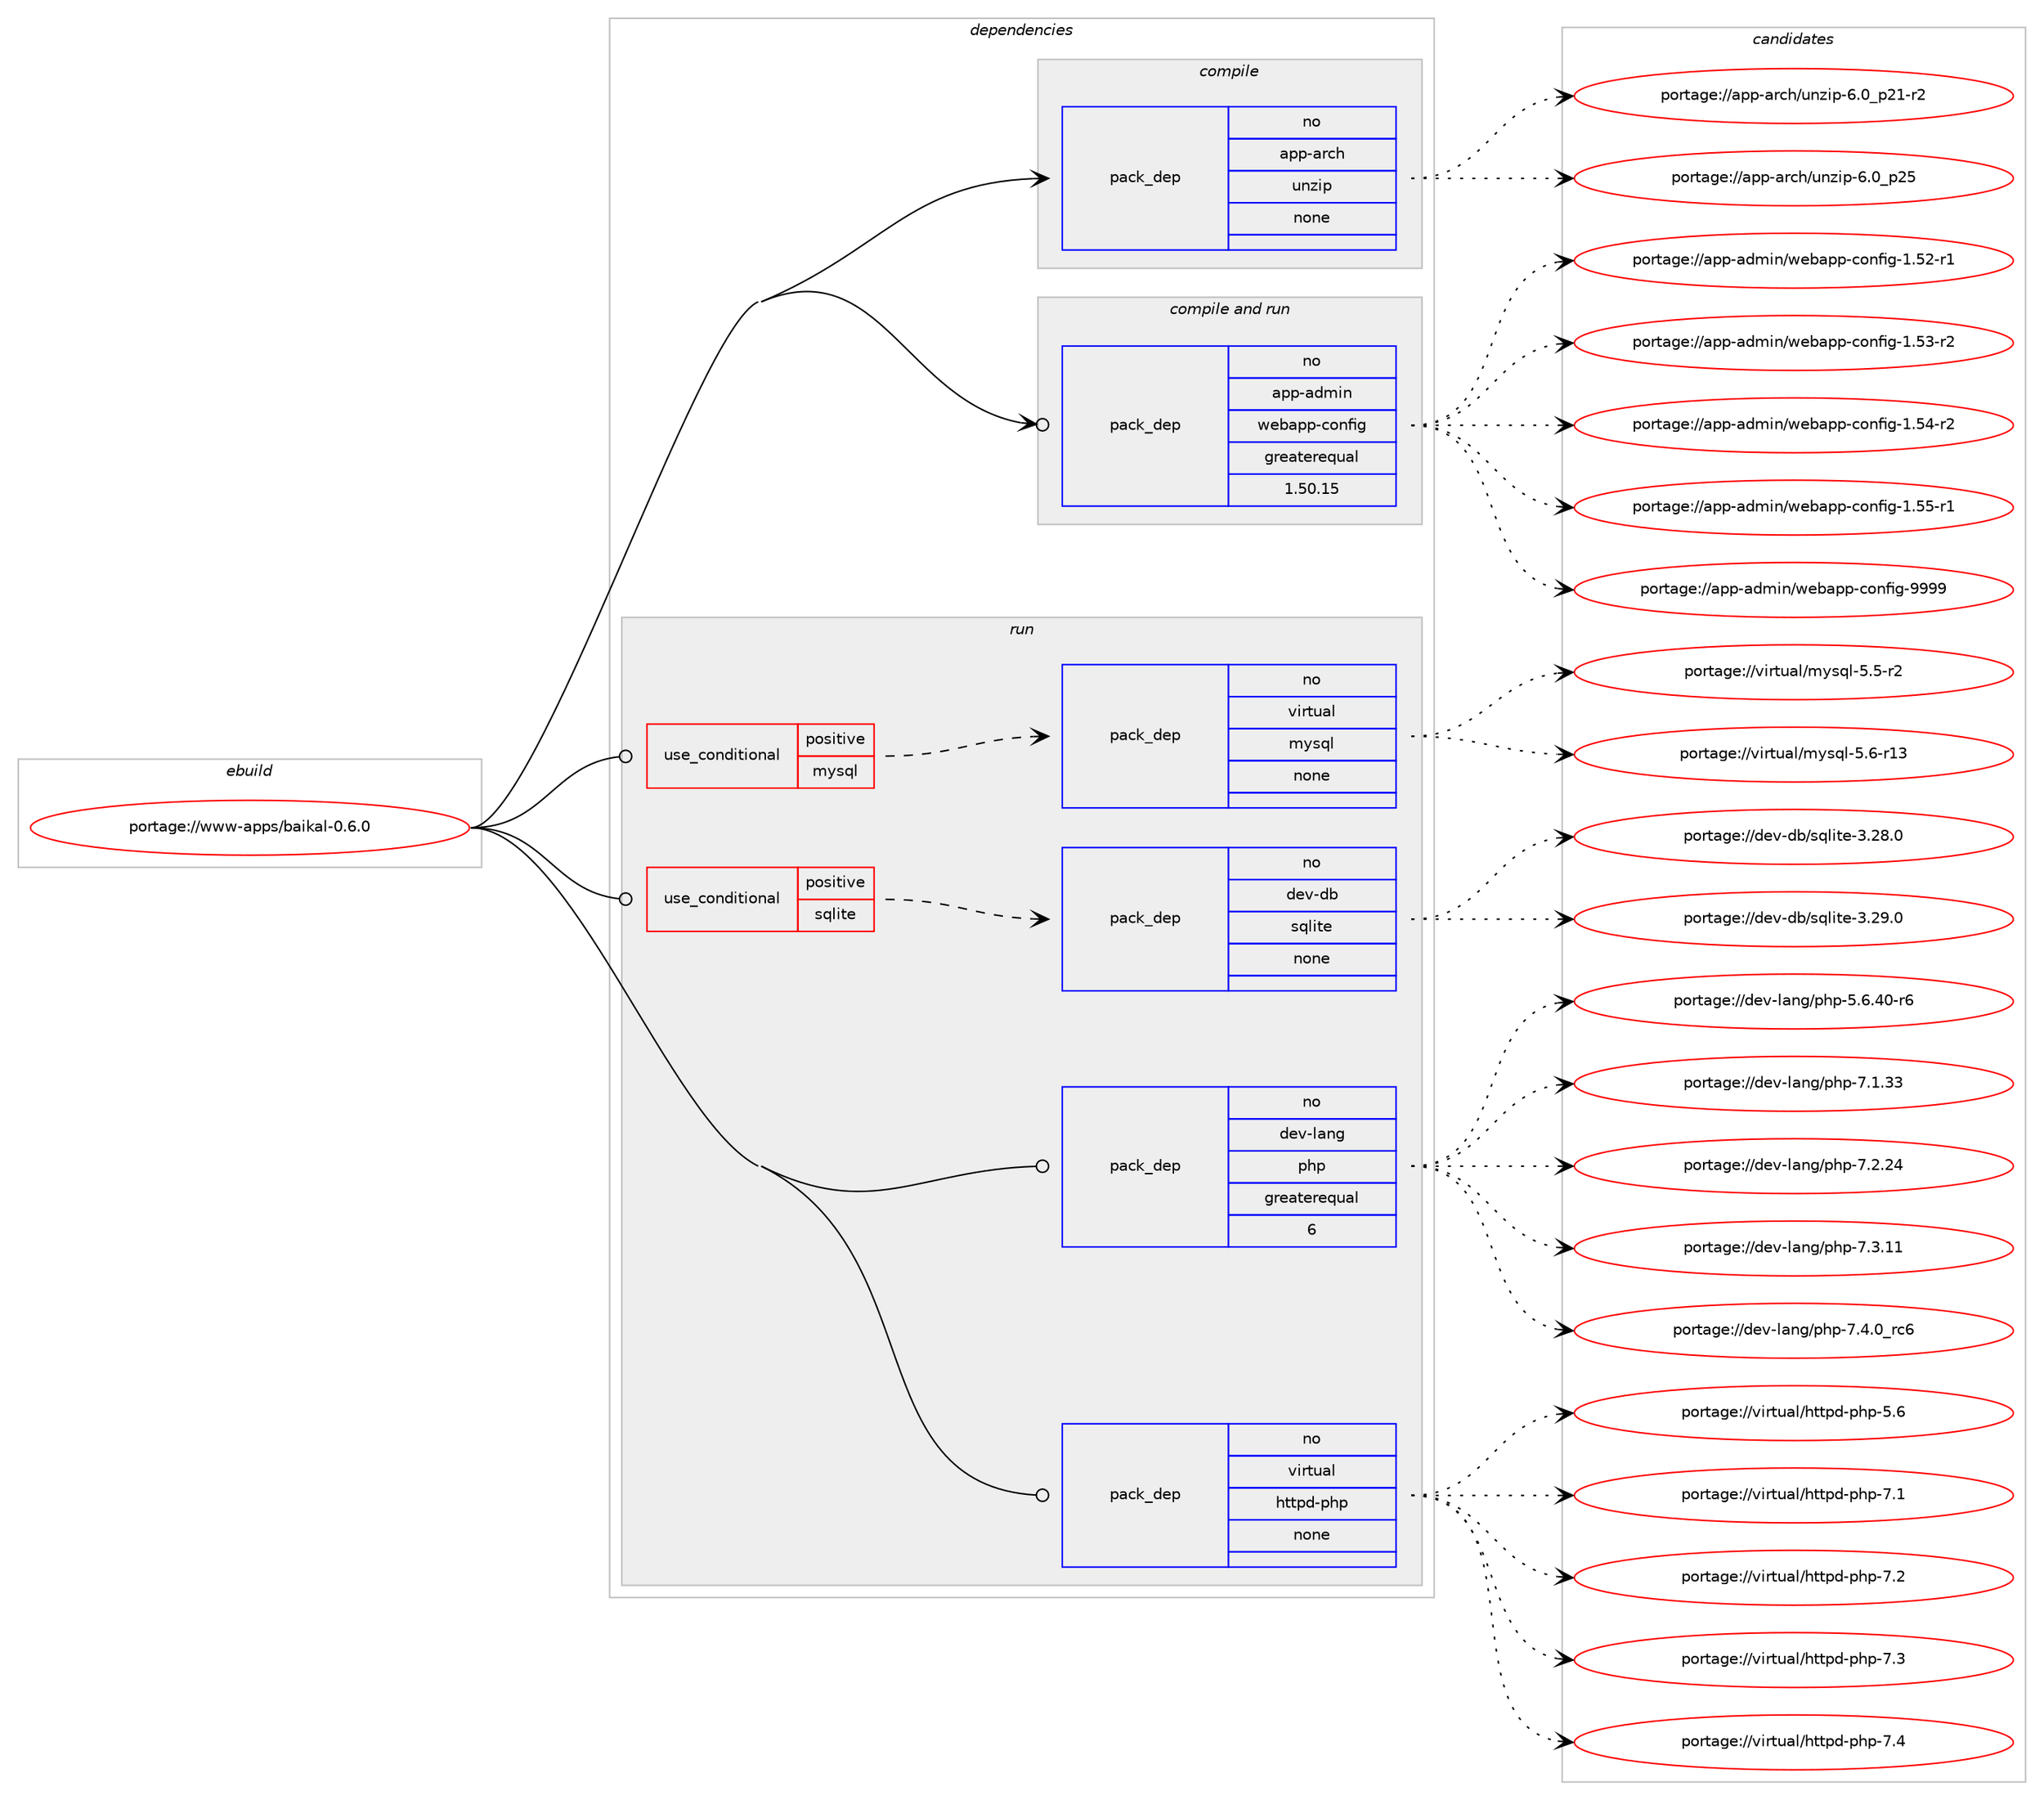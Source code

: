 digraph prolog {

# *************
# Graph options
# *************

newrank=true;
concentrate=true;
compound=true;
graph [rankdir=LR,fontname=Helvetica,fontsize=10,ranksep=1.5];#, ranksep=2.5, nodesep=0.2];
edge  [arrowhead=vee];
node  [fontname=Helvetica,fontsize=10];

# **********
# The ebuild
# **********

subgraph cluster_leftcol {
color=gray;
rank=same;
label=<<i>ebuild</i>>;
id [label="portage://www-apps/baikal-0.6.0", color=red, width=4, href="../www-apps/baikal-0.6.0.svg"];
}

# ****************
# The dependencies
# ****************

subgraph cluster_midcol {
color=gray;
label=<<i>dependencies</i>>;
subgraph cluster_compile {
fillcolor="#eeeeee";
style=filled;
label=<<i>compile</i>>;
subgraph pack323997 {
dependency437090 [label=<<TABLE BORDER="0" CELLBORDER="1" CELLSPACING="0" CELLPADDING="4" WIDTH="220"><TR><TD ROWSPAN="6" CELLPADDING="30">pack_dep</TD></TR><TR><TD WIDTH="110">no</TD></TR><TR><TD>app-arch</TD></TR><TR><TD>unzip</TD></TR><TR><TD>none</TD></TR><TR><TD></TD></TR></TABLE>>, shape=none, color=blue];
}
id:e -> dependency437090:w [weight=20,style="solid",arrowhead="vee"];
}
subgraph cluster_compileandrun {
fillcolor="#eeeeee";
style=filled;
label=<<i>compile and run</i>>;
subgraph pack323998 {
dependency437091 [label=<<TABLE BORDER="0" CELLBORDER="1" CELLSPACING="0" CELLPADDING="4" WIDTH="220"><TR><TD ROWSPAN="6" CELLPADDING="30">pack_dep</TD></TR><TR><TD WIDTH="110">no</TD></TR><TR><TD>app-admin</TD></TR><TR><TD>webapp-config</TD></TR><TR><TD>greaterequal</TD></TR><TR><TD>1.50.15</TD></TR></TABLE>>, shape=none, color=blue];
}
id:e -> dependency437091:w [weight=20,style="solid",arrowhead="odotvee"];
}
subgraph cluster_run {
fillcolor="#eeeeee";
style=filled;
label=<<i>run</i>>;
subgraph cond105356 {
dependency437092 [label=<<TABLE BORDER="0" CELLBORDER="1" CELLSPACING="0" CELLPADDING="4"><TR><TD ROWSPAN="3" CELLPADDING="10">use_conditional</TD></TR><TR><TD>positive</TD></TR><TR><TD>mysql</TD></TR></TABLE>>, shape=none, color=red];
subgraph pack323999 {
dependency437093 [label=<<TABLE BORDER="0" CELLBORDER="1" CELLSPACING="0" CELLPADDING="4" WIDTH="220"><TR><TD ROWSPAN="6" CELLPADDING="30">pack_dep</TD></TR><TR><TD WIDTH="110">no</TD></TR><TR><TD>virtual</TD></TR><TR><TD>mysql</TD></TR><TR><TD>none</TD></TR><TR><TD></TD></TR></TABLE>>, shape=none, color=blue];
}
dependency437092:e -> dependency437093:w [weight=20,style="dashed",arrowhead="vee"];
}
id:e -> dependency437092:w [weight=20,style="solid",arrowhead="odot"];
subgraph cond105357 {
dependency437094 [label=<<TABLE BORDER="0" CELLBORDER="1" CELLSPACING="0" CELLPADDING="4"><TR><TD ROWSPAN="3" CELLPADDING="10">use_conditional</TD></TR><TR><TD>positive</TD></TR><TR><TD>sqlite</TD></TR></TABLE>>, shape=none, color=red];
subgraph pack324000 {
dependency437095 [label=<<TABLE BORDER="0" CELLBORDER="1" CELLSPACING="0" CELLPADDING="4" WIDTH="220"><TR><TD ROWSPAN="6" CELLPADDING="30">pack_dep</TD></TR><TR><TD WIDTH="110">no</TD></TR><TR><TD>dev-db</TD></TR><TR><TD>sqlite</TD></TR><TR><TD>none</TD></TR><TR><TD></TD></TR></TABLE>>, shape=none, color=blue];
}
dependency437094:e -> dependency437095:w [weight=20,style="dashed",arrowhead="vee"];
}
id:e -> dependency437094:w [weight=20,style="solid",arrowhead="odot"];
subgraph pack324001 {
dependency437096 [label=<<TABLE BORDER="0" CELLBORDER="1" CELLSPACING="0" CELLPADDING="4" WIDTH="220"><TR><TD ROWSPAN="6" CELLPADDING="30">pack_dep</TD></TR><TR><TD WIDTH="110">no</TD></TR><TR><TD>dev-lang</TD></TR><TR><TD>php</TD></TR><TR><TD>greaterequal</TD></TR><TR><TD>6</TD></TR></TABLE>>, shape=none, color=blue];
}
id:e -> dependency437096:w [weight=20,style="solid",arrowhead="odot"];
subgraph pack324002 {
dependency437097 [label=<<TABLE BORDER="0" CELLBORDER="1" CELLSPACING="0" CELLPADDING="4" WIDTH="220"><TR><TD ROWSPAN="6" CELLPADDING="30">pack_dep</TD></TR><TR><TD WIDTH="110">no</TD></TR><TR><TD>virtual</TD></TR><TR><TD>httpd-php</TD></TR><TR><TD>none</TD></TR><TR><TD></TD></TR></TABLE>>, shape=none, color=blue];
}
id:e -> dependency437097:w [weight=20,style="solid",arrowhead="odot"];
}
}

# **************
# The candidates
# **************

subgraph cluster_choices {
rank=same;
color=gray;
label=<<i>candidates</i>>;

subgraph choice323997 {
color=black;
nodesep=1;
choiceportage9711211245971149910447117110122105112455446489511250494511450 [label="portage://app-arch/unzip-6.0_p21-r2", color=red, width=4,href="../app-arch/unzip-6.0_p21-r2.svg"];
choiceportage971121124597114991044711711012210511245544648951125053 [label="portage://app-arch/unzip-6.0_p25", color=red, width=4,href="../app-arch/unzip-6.0_p25.svg"];
dependency437090:e -> choiceportage9711211245971149910447117110122105112455446489511250494511450:w [style=dotted,weight="100"];
dependency437090:e -> choiceportage971121124597114991044711711012210511245544648951125053:w [style=dotted,weight="100"];
}
subgraph choice323998 {
color=black;
nodesep=1;
choiceportage971121124597100109105110471191019897112112459911111010210510345494653504511449 [label="portage://app-admin/webapp-config-1.52-r1", color=red, width=4,href="../app-admin/webapp-config-1.52-r1.svg"];
choiceportage971121124597100109105110471191019897112112459911111010210510345494653514511450 [label="portage://app-admin/webapp-config-1.53-r2", color=red, width=4,href="../app-admin/webapp-config-1.53-r2.svg"];
choiceportage971121124597100109105110471191019897112112459911111010210510345494653524511450 [label="portage://app-admin/webapp-config-1.54-r2", color=red, width=4,href="../app-admin/webapp-config-1.54-r2.svg"];
choiceportage971121124597100109105110471191019897112112459911111010210510345494653534511449 [label="portage://app-admin/webapp-config-1.55-r1", color=red, width=4,href="../app-admin/webapp-config-1.55-r1.svg"];
choiceportage97112112459710010910511047119101989711211245991111101021051034557575757 [label="portage://app-admin/webapp-config-9999", color=red, width=4,href="../app-admin/webapp-config-9999.svg"];
dependency437091:e -> choiceportage971121124597100109105110471191019897112112459911111010210510345494653504511449:w [style=dotted,weight="100"];
dependency437091:e -> choiceportage971121124597100109105110471191019897112112459911111010210510345494653514511450:w [style=dotted,weight="100"];
dependency437091:e -> choiceportage971121124597100109105110471191019897112112459911111010210510345494653524511450:w [style=dotted,weight="100"];
dependency437091:e -> choiceportage971121124597100109105110471191019897112112459911111010210510345494653534511449:w [style=dotted,weight="100"];
dependency437091:e -> choiceportage97112112459710010910511047119101989711211245991111101021051034557575757:w [style=dotted,weight="100"];
}
subgraph choice323999 {
color=black;
nodesep=1;
choiceportage1181051141161179710847109121115113108455346534511450 [label="portage://virtual/mysql-5.5-r2", color=red, width=4,href="../virtual/mysql-5.5-r2.svg"];
choiceportage118105114116117971084710912111511310845534654451144951 [label="portage://virtual/mysql-5.6-r13", color=red, width=4,href="../virtual/mysql-5.6-r13.svg"];
dependency437093:e -> choiceportage1181051141161179710847109121115113108455346534511450:w [style=dotted,weight="100"];
dependency437093:e -> choiceportage118105114116117971084710912111511310845534654451144951:w [style=dotted,weight="100"];
}
subgraph choice324000 {
color=black;
nodesep=1;
choiceportage10010111845100984711511310810511610145514650564648 [label="portage://dev-db/sqlite-3.28.0", color=red, width=4,href="../dev-db/sqlite-3.28.0.svg"];
choiceportage10010111845100984711511310810511610145514650574648 [label="portage://dev-db/sqlite-3.29.0", color=red, width=4,href="../dev-db/sqlite-3.29.0.svg"];
dependency437095:e -> choiceportage10010111845100984711511310810511610145514650564648:w [style=dotted,weight="100"];
dependency437095:e -> choiceportage10010111845100984711511310810511610145514650574648:w [style=dotted,weight="100"];
}
subgraph choice324001 {
color=black;
nodesep=1;
choiceportage100101118451089711010347112104112455346544652484511454 [label="portage://dev-lang/php-5.6.40-r6", color=red, width=4,href="../dev-lang/php-5.6.40-r6.svg"];
choiceportage10010111845108971101034711210411245554649465151 [label="portage://dev-lang/php-7.1.33", color=red, width=4,href="../dev-lang/php-7.1.33.svg"];
choiceportage10010111845108971101034711210411245554650465052 [label="portage://dev-lang/php-7.2.24", color=red, width=4,href="../dev-lang/php-7.2.24.svg"];
choiceportage10010111845108971101034711210411245554651464949 [label="portage://dev-lang/php-7.3.11", color=red, width=4,href="../dev-lang/php-7.3.11.svg"];
choiceportage100101118451089711010347112104112455546524648951149954 [label="portage://dev-lang/php-7.4.0_rc6", color=red, width=4,href="../dev-lang/php-7.4.0_rc6.svg"];
dependency437096:e -> choiceportage100101118451089711010347112104112455346544652484511454:w [style=dotted,weight="100"];
dependency437096:e -> choiceportage10010111845108971101034711210411245554649465151:w [style=dotted,weight="100"];
dependency437096:e -> choiceportage10010111845108971101034711210411245554650465052:w [style=dotted,weight="100"];
dependency437096:e -> choiceportage10010111845108971101034711210411245554651464949:w [style=dotted,weight="100"];
dependency437096:e -> choiceportage100101118451089711010347112104112455546524648951149954:w [style=dotted,weight="100"];
}
subgraph choice324002 {
color=black;
nodesep=1;
choiceportage11810511411611797108471041161161121004511210411245534654 [label="portage://virtual/httpd-php-5.6", color=red, width=4,href="../virtual/httpd-php-5.6.svg"];
choiceportage11810511411611797108471041161161121004511210411245554649 [label="portage://virtual/httpd-php-7.1", color=red, width=4,href="../virtual/httpd-php-7.1.svg"];
choiceportage11810511411611797108471041161161121004511210411245554650 [label="portage://virtual/httpd-php-7.2", color=red, width=4,href="../virtual/httpd-php-7.2.svg"];
choiceportage11810511411611797108471041161161121004511210411245554651 [label="portage://virtual/httpd-php-7.3", color=red, width=4,href="../virtual/httpd-php-7.3.svg"];
choiceportage11810511411611797108471041161161121004511210411245554652 [label="portage://virtual/httpd-php-7.4", color=red, width=4,href="../virtual/httpd-php-7.4.svg"];
dependency437097:e -> choiceportage11810511411611797108471041161161121004511210411245534654:w [style=dotted,weight="100"];
dependency437097:e -> choiceportage11810511411611797108471041161161121004511210411245554649:w [style=dotted,weight="100"];
dependency437097:e -> choiceportage11810511411611797108471041161161121004511210411245554650:w [style=dotted,weight="100"];
dependency437097:e -> choiceportage11810511411611797108471041161161121004511210411245554651:w [style=dotted,weight="100"];
dependency437097:e -> choiceportage11810511411611797108471041161161121004511210411245554652:w [style=dotted,weight="100"];
}
}

}
